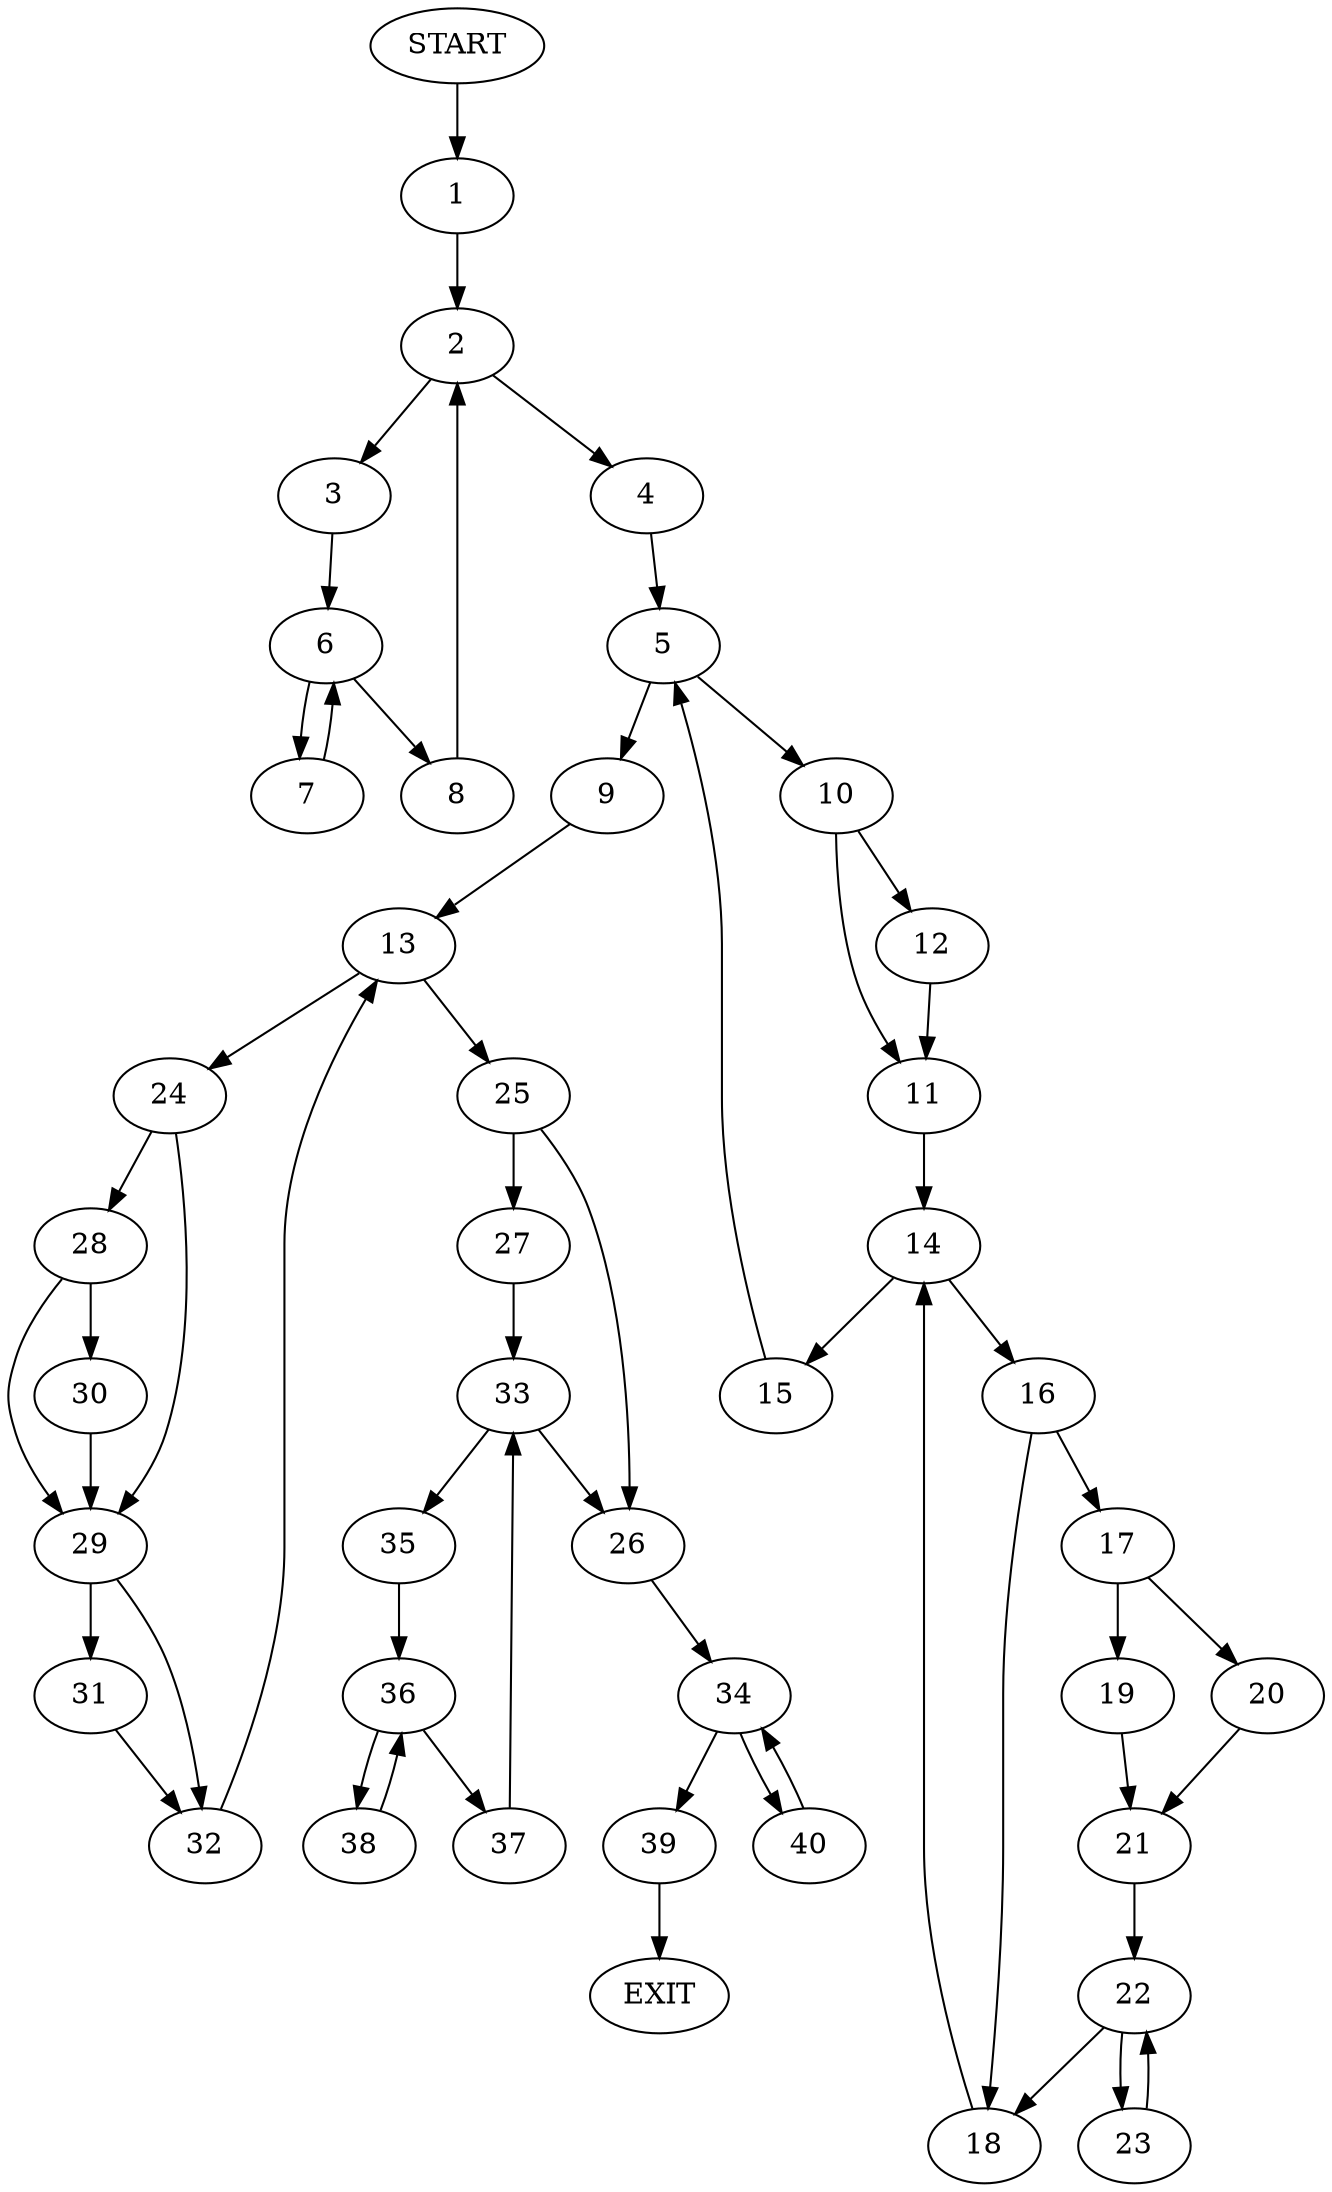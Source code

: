 digraph {
0 [label="START"]
41 [label="EXIT"]
0 -> 1
1 -> 2
2 -> 3
2 -> 4
4 -> 5
3 -> 6
6 -> 7
6 -> 8
8 -> 2
7 -> 6
5 -> 9
5 -> 10
10 -> 11
10 -> 12
9 -> 13
11 -> 14
12 -> 11
14 -> 15
14 -> 16
16 -> 17
16 -> 18
15 -> 5
17 -> 19
17 -> 20
18 -> 14
20 -> 21
19 -> 21
21 -> 22
22 -> 18
22 -> 23
23 -> 22
13 -> 24
13 -> 25
25 -> 26
25 -> 27
24 -> 28
24 -> 29
28 -> 30
28 -> 29
29 -> 31
29 -> 32
30 -> 29
31 -> 32
32 -> 13
27 -> 33
26 -> 34
33 -> 35
33 -> 26
35 -> 36
36 -> 37
36 -> 38
38 -> 36
37 -> 33
34 -> 39
34 -> 40
39 -> 41
40 -> 34
}
